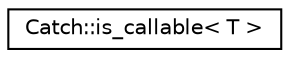 digraph "Graphical Class Hierarchy"
{
  edge [fontname="Helvetica",fontsize="10",labelfontname="Helvetica",labelfontsize="10"];
  node [fontname="Helvetica",fontsize="10",shape=record];
  rankdir="LR";
  Node0 [label="Catch::is_callable\< T \>",height=0.2,width=0.4,color="black", fillcolor="white", style="filled",URL="$structCatch_1_1is__callable.html"];
}
